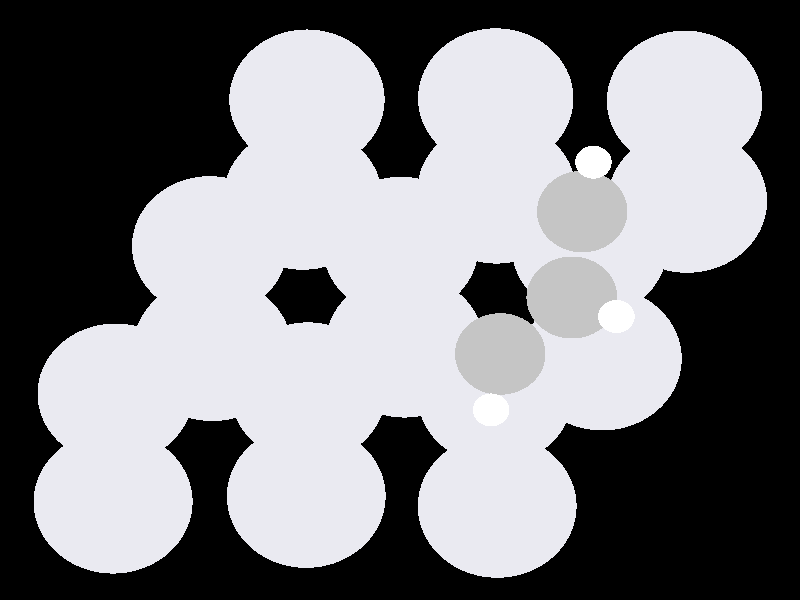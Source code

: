 #include "colors.inc"
#include "finish.inc"

global_settings {assumed_gamma 1 max_trace_level 6}
background {color White transmit 1.0}
camera {perspective
  right -11.35*x up 9.44*y
  direction 100.00*z
  location <0,0,100.00> look_at <0,0,0>}


light_source {<  2.00,   3.00,  40.00> color White
  area_light <0.70, 0, 0>, <0, 0.70, 0>, 3, 3
  adaptive 1 jitter}
// no fog
#declare simple = finish {phong 0.7}
#declare pale = finish {ambient 0.5 diffuse 0.85 roughness 0.001 specular 0.200 }
#declare intermediate = finish {ambient 0.3 diffuse 0.6 specular 0.1 roughness 0.04}
#declare vmd = finish {ambient 0.0 diffuse 0.65 phong 0.1 phong_size 40.0 specular 0.5 }
#declare jmol = finish {ambient 0.2 diffuse 0.6 specular 1 roughness 0.001 metallic}
#declare ase2 = finish {ambient 0.05 brilliance 3 diffuse 0.6 metallic specular 0.7 roughness 0.04 reflection 0.15}
#declare ase3 = finish {ambient 0.15 brilliance 2 diffuse 0.6 metallic specular 1.0 roughness 0.001 reflection 0.0}
#declare glass = finish {ambient 0.05 diffuse 0.3 specular 1.0 roughness 0.001}
#declare glass2 = finish {ambient 0.01 diffuse 0.3 specular 1.0 reflection 0.25 roughness 0.001}
#declare Rcell = 0.050;
#declare Rbond = 0.100;

#macro atom(LOC, R, COL, TRANS, FIN)
  sphere{LOC, R texture{pigment{color COL transmit TRANS} finish{FIN}}}
#end
#macro constrain(LOC, R, COL, TRANS FIN)
union{torus{R, Rcell rotate 45*z texture{pigment{color COL transmit TRANS} finish{FIN}}}
     torus{R, Rcell rotate -45*z texture{pigment{color COL transmit TRANS} finish{FIN}}}
     translate LOC}
#end

// no cell vertices
atom(< -4.25,  -1.55,  -5.23>, 1.16, rgb <0.82, 0.82, 0.88>, 0.0, ase3) // #0
atom(< -1.37,  -1.53,  -5.25>, 1.16, rgb <0.82, 0.82, 0.88>, 0.0, ase3) // #1
atom(<  1.42,  -1.57,  -5.25>, 1.16, rgb <0.82, 0.82, 0.88>, 0.0, ase3) // #2
atom(< -2.84,   0.89,  -5.23>, 1.16, rgb <0.82, 0.82, 0.88>, 0.0, ase3) // #3
atom(<  0.01,   0.88,  -5.25>, 1.16, rgb <0.82, 0.82, 0.88>, 0.0, ase3) // #4
atom(<  2.83,   0.87,  -5.25>, 1.16, rgb <0.82, 0.82, 0.88>, 0.0, ase3) // #5
atom(< -1.39,   3.32,  -5.29>, 1.16, rgb <0.82, 0.82, 0.88>, 0.0, ase3) // #6
atom(<  1.43,   3.34,  -5.30>, 1.16, rgb <0.82, 0.82, 0.88>, 0.0, ase3) // #7
atom(<  4.25,   3.30,  -5.28>, 1.16, rgb <0.82, 0.82, 0.88>, 0.0, ase3) // #8
atom(< -4.19,  -3.27,  -2.95>, 1.16, rgb <0.82, 0.82, 0.88>, 0.0, ase3) // #9
atom(< -1.37,  -3.18,  -3.00>, 1.16, rgb <0.82, 0.82, 0.88>, 0.0, ase3) // #10
atom(<  1.42,  -3.34,  -3.00>, 1.16, rgb <0.82, 0.82, 0.88>, 0.0, ase3) // #11
atom(< -2.74,  -0.80,  -2.93>, 1.16, rgb <0.82, 0.82, 0.88>, 0.0, ase3) // #12
atom(<  0.07,  -0.74,  -2.76>, 1.16, rgb <0.82, 0.82, 0.88>, 0.0, ase3) // #13
atom(<  2.95,  -0.95,  -2.84>, 1.16, rgb <0.82, 0.82, 0.88>, 0.0, ase3) // #14
atom(< -1.42,   1.65,  -2.93>, 1.16, rgb <0.82, 0.82, 0.88>, 0.0, ase3) // #15
atom(<  1.41,   1.75,  -2.93>, 1.16, rgb <0.82, 0.82, 0.88>, 0.0, ase3) // #16
atom(<  4.19,   1.60,  -2.76>, 1.16, rgb <0.82, 0.82, 0.88>, 0.0, ase3) // #17
atom(<  1.44,  -0.86,  -1.27>, 0.65, rgb <0.56, 0.56, 0.56>, 0.0, ase3) // #18
atom(<  2.46,   0.04,  -0.86>, 0.65, rgb <0.56, 0.56, 0.56>, 0.0, ase3) // #19
atom(<  2.62,   1.41,  -1.34>, 0.65, rgb <0.56, 0.56, 0.56>, 0.0, ase3) // #20
atom(<  1.30,  -1.74,  -0.63>, 0.26, rgb <1.00, 1.00, 1.00>, 0.0, ase3) // #21
atom(<  3.07,  -0.26,   0.00>, 0.26, rgb <1.00, 1.00, 1.00>, 0.0, ase3) // #22
atom(<  2.76,   2.18,  -0.58>, 0.26, rgb <1.00, 1.00, 1.00>, 0.0, ase3) // #23

// no constraints

